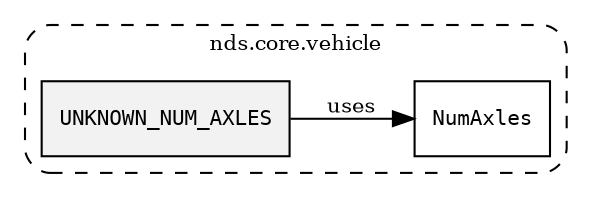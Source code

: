 /**
 * This dot file creates symbol collaboration diagram for UNKNOWN_NUM_AXLES.
 */
digraph ZSERIO
{
    node [shape=box, fontsize=10];
    rankdir="LR";
    fontsize=10;
    tooltip="UNKNOWN_NUM_AXLES collaboration diagram";

    subgraph "cluster_nds.core.vehicle"
    {
        style="dashed, rounded";
        label="nds.core.vehicle";
        tooltip="Package nds.core.vehicle";
        href="../../../content/packages/nds.core.vehicle.html#Package-nds-core-vehicle";
        target="_parent";

        "UNKNOWN_NUM_AXLES" [style="filled", fillcolor="#0000000D", target="_parent", label=<<font face="monospace"><table align="center" border="0" cellspacing="0" cellpadding="0"><tr><td href="../../../content/packages/nds.core.vehicle.html#Constant-UNKNOWN_NUM_AXLES" title="Constant defined in nds.core.vehicle">UNKNOWN_NUM_AXLES</td></tr></table></font>>];
        "NumAxles" [target="_parent", label=<<font face="monospace"><table align="center" border="0" cellspacing="0" cellpadding="0"><tr><td href="../../../content/packages/nds.core.vehicle.html#Subtype-NumAxles" title="Subtype defined in nds.core.vehicle">NumAxles</td></tr></table></font>>];
    }

    "UNKNOWN_NUM_AXLES" -> "NumAxles" [label="uses", fontsize=10];
}
